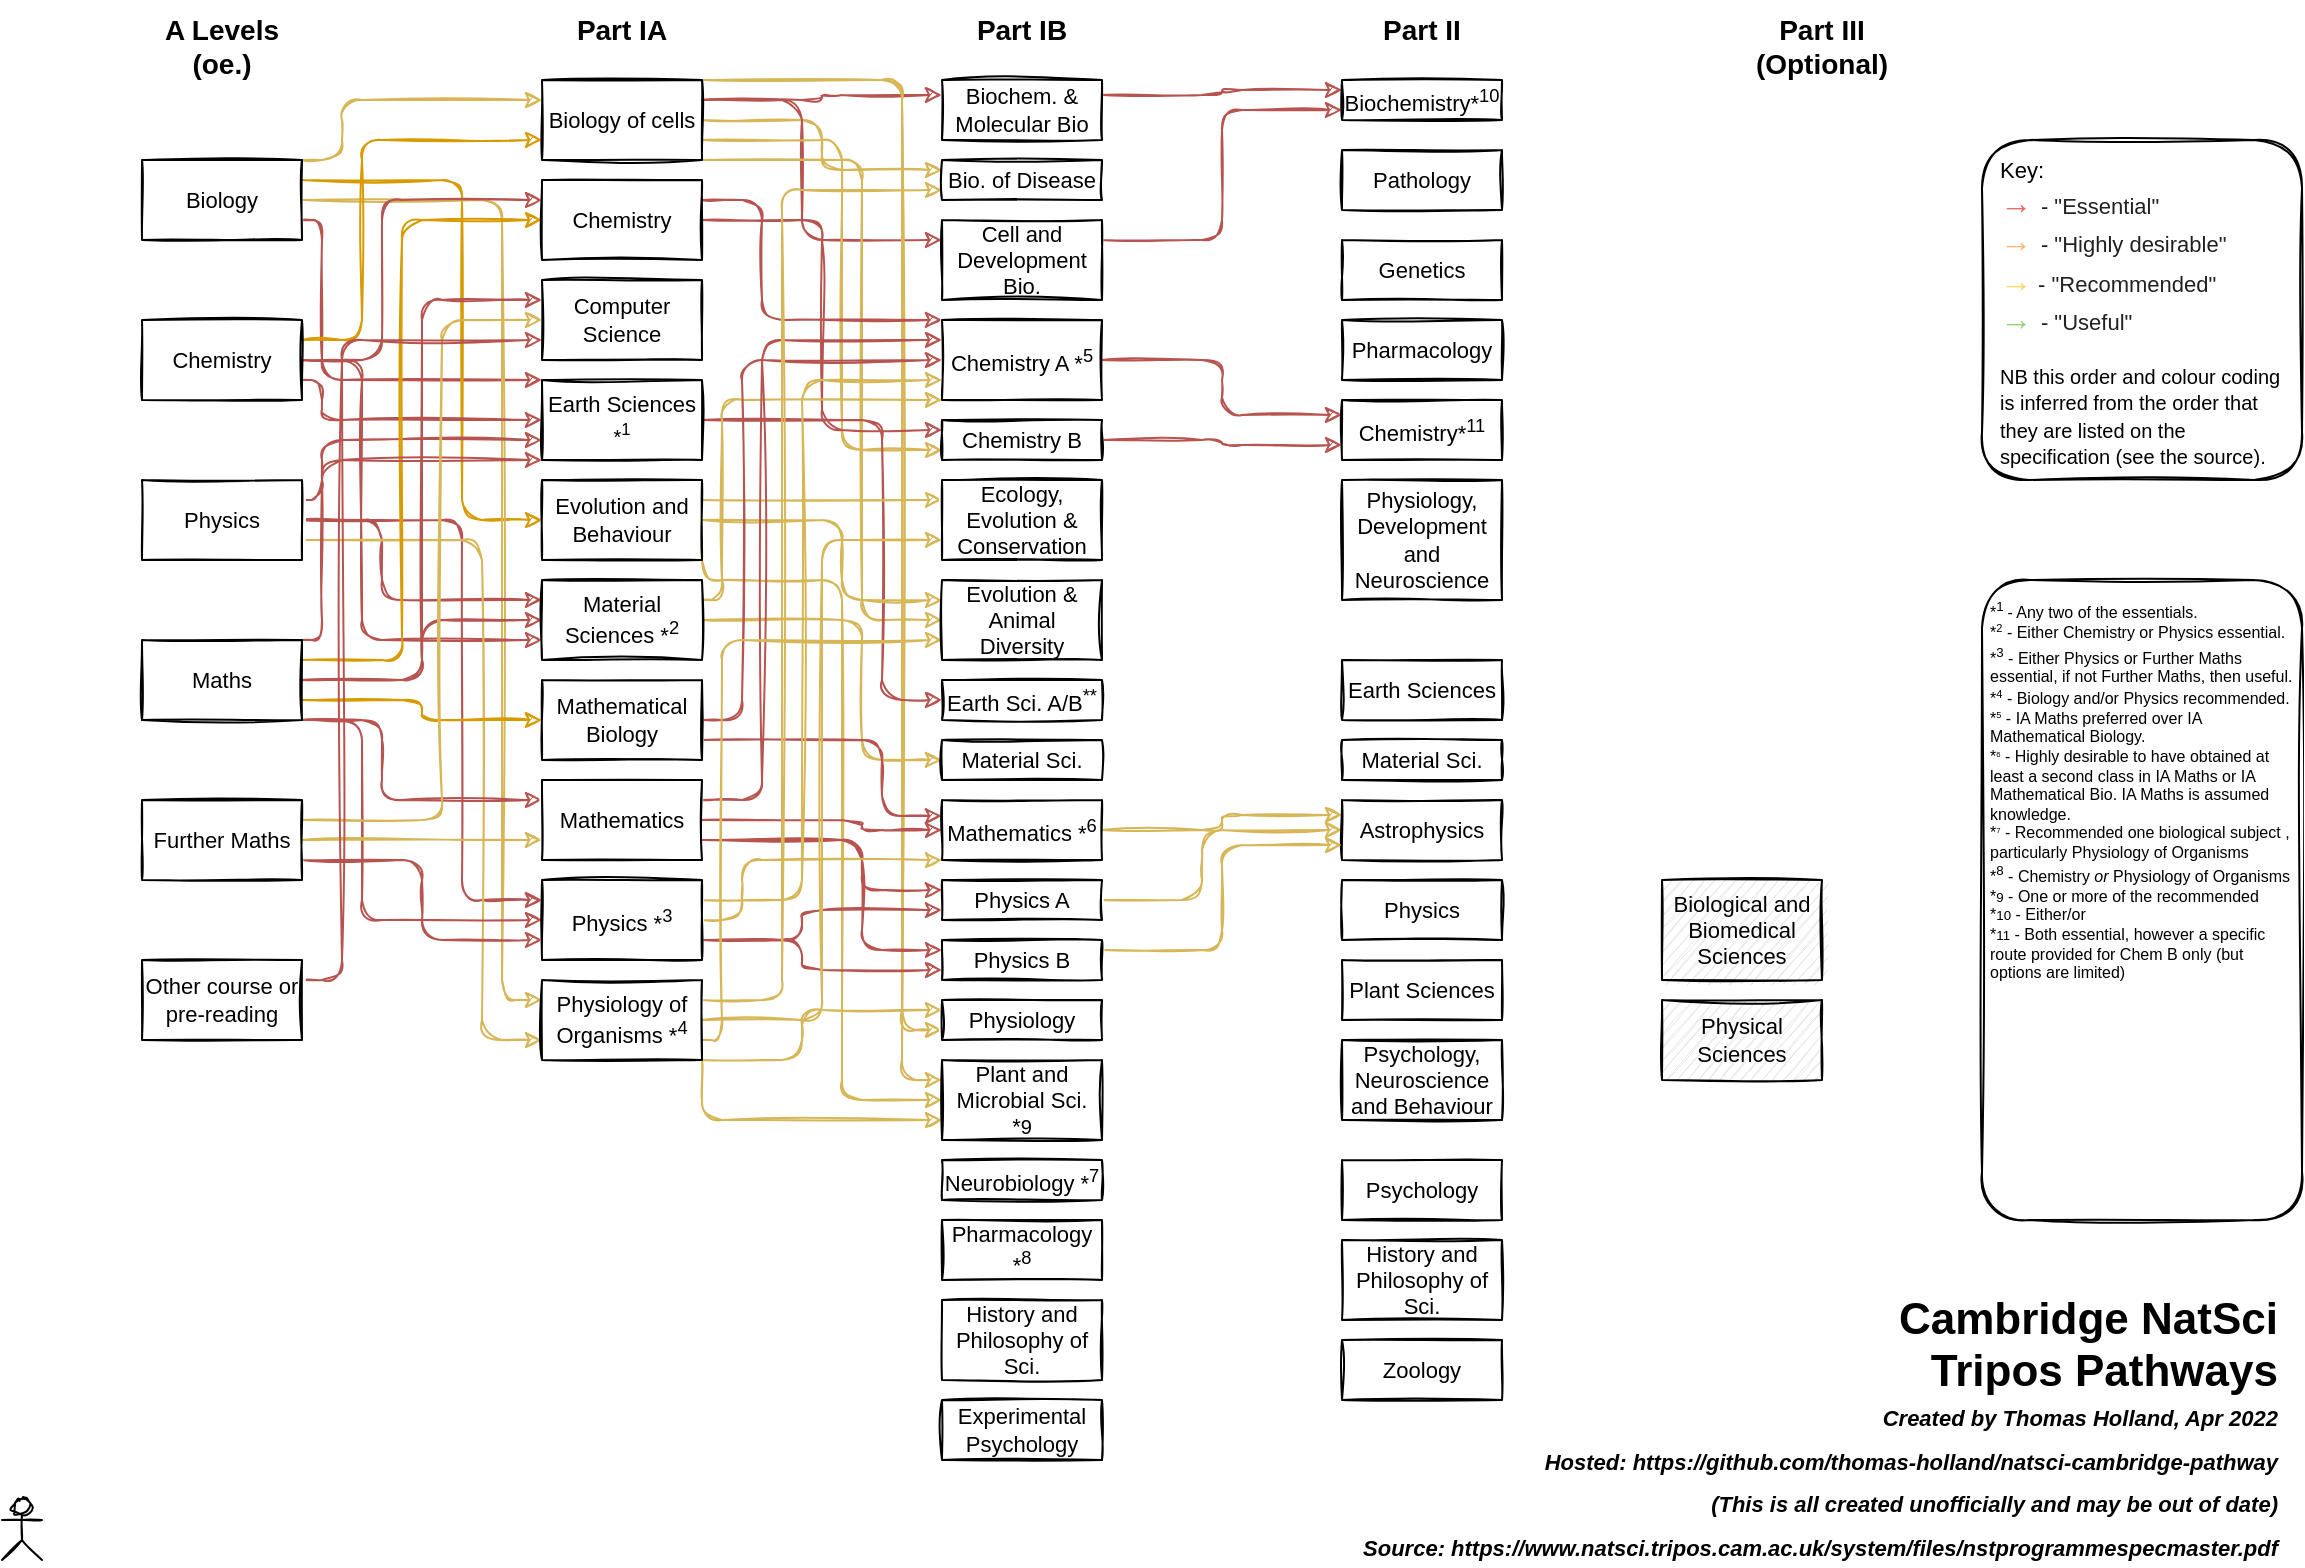 <mxfile version="17.4.6" type="device"><diagram id="GVHuVvCTlxz1-vgp4Ila" name="Page-1"><mxGraphModel dx="1718" dy="638" grid="1" gridSize="10" guides="1" tooltips="1" connect="1" arrows="1" fold="1" page="1" pageScale="1" pageWidth="1169" pageHeight="827" math="0" shadow="0"><root><mxCell id="0"/><mxCell id="1" parent="0"/><mxCell id="dXGf8KUpGgGZBgJsacC7-1" value="A Levels (oe.)" style="text;html=1;strokeColor=none;fillColor=none;align=center;verticalAlign=top;whiteSpace=wrap;rounded=0;sketch=1;fontSize=14;fontStyle=1" vertex="1" parent="1"><mxGeometry x="80" y="40" width="80" height="30" as="geometry"/></mxCell><mxCell id="dXGf8KUpGgGZBgJsacC7-2" value="Part IA" style="text;html=1;strokeColor=none;fillColor=none;align=center;verticalAlign=middle;whiteSpace=wrap;rounded=0;sketch=1;fontSize=14;fontStyle=1" vertex="1" parent="1"><mxGeometry x="280" y="40" width="80" height="30" as="geometry"/></mxCell><mxCell id="dXGf8KUpGgGZBgJsacC7-3" value="Part IB" style="text;html=1;strokeColor=none;fillColor=none;align=center;verticalAlign=middle;whiteSpace=wrap;rounded=0;sketch=1;fontSize=14;fontStyle=1" vertex="1" parent="1"><mxGeometry x="480" y="40" width="80" height="30" as="geometry"/></mxCell><mxCell id="dXGf8KUpGgGZBgJsacC7-4" value="Part II" style="text;html=1;strokeColor=none;fillColor=none;align=center;verticalAlign=middle;whiteSpace=wrap;rounded=0;sketch=1;fontSize=14;fontStyle=1" vertex="1" parent="1"><mxGeometry x="680" y="40" width="80" height="30" as="geometry"/></mxCell><mxCell id="dXGf8KUpGgGZBgJsacC7-5" value="Part III&lt;br style=&quot;font-size: 14px;&quot;&gt;(Optional)" style="text;html=1;strokeColor=none;fillColor=none;align=center;verticalAlign=top;whiteSpace=wrap;rounded=0;sketch=1;fontSize=14;fontStyle=1" vertex="1" parent="1"><mxGeometry x="880" y="40" width="80" height="30" as="geometry"/></mxCell><mxCell id="dXGf8KUpGgGZBgJsacC7-6" value="Cambridge NatSci Tripos Pathways" style="text;html=1;strokeColor=none;fillColor=none;align=right;verticalAlign=top;whiteSpace=wrap;rounded=0;sketch=1;fontSize=22;fontStyle=1" vertex="1" parent="1"><mxGeometry x="950" y="680" width="200" height="60" as="geometry"/></mxCell><mxCell id="dXGf8KUpGgGZBgJsacC7-7" value="&lt;font style=&quot;font-size: 11px&quot;&gt;Created by Thomas Holland, Apr 2022&lt;br&gt;Hosted:&amp;nbsp;https://github.com/thomas-holland/natsci-cambridge-pathway&lt;br&gt;(This is all created unofficially and may be out of date)&lt;br&gt;Source:&amp;nbsp;https://www.natsci.tripos.cam.ac.uk/system/files/nstprogrammespecmaster.pdf&lt;br&gt;&lt;/font&gt;" style="text;html=1;strokeColor=none;fillColor=none;align=right;verticalAlign=top;whiteSpace=wrap;rounded=0;sketch=1;fontSize=18;fontStyle=3" vertex="1" parent="1"><mxGeometry x="940" y="730" width="210" height="60" as="geometry"/></mxCell><mxCell id="dXGf8KUpGgGZBgJsacC7-18" style="edgeStyle=orthogonalEdgeStyle;curved=0;rounded=1;sketch=1;orthogonalLoop=1;jettySize=auto;html=1;exitX=1;exitY=0;exitDx=0;exitDy=0;entryX=0;entryY=0.25;entryDx=0;entryDy=0;fontSize=22;fontColor=#97D077;fillColor=#fff2cc;strokeColor=#d6b656;" edge="1" parent="1" source="dXGf8KUpGgGZBgJsacC7-8" target="dXGf8KUpGgGZBgJsacC7-15"><mxGeometry relative="1" as="geometry"><Array as="points"><mxPoint x="180" y="120"/><mxPoint x="180" y="90"/></Array></mxGeometry></mxCell><mxCell id="dXGf8KUpGgGZBgJsacC7-37" style="edgeStyle=orthogonalEdgeStyle;curved=0;rounded=1;sketch=1;orthogonalLoop=1;jettySize=auto;html=1;exitX=1;exitY=0.75;exitDx=0;exitDy=0;fontSize=22;fontColor=#97D077;fillColor=#f8cecc;strokeColor=#b85450;entryX=0;entryY=0;entryDx=0;entryDy=0;" edge="1" parent="1" source="dXGf8KUpGgGZBgJsacC7-8" target="dXGf8KUpGgGZBgJsacC7-28"><mxGeometry relative="1" as="geometry"><mxPoint x="280" y="250" as="targetPoint"/><Array as="points"><mxPoint x="170" y="150"/><mxPoint x="170" y="230"/></Array></mxGeometry></mxCell><mxCell id="dXGf8KUpGgGZBgJsacC7-41" style="edgeStyle=orthogonalEdgeStyle;curved=0;rounded=1;sketch=1;orthogonalLoop=1;jettySize=auto;html=1;exitX=1;exitY=0.25;exitDx=0;exitDy=0;entryX=0;entryY=0.5;entryDx=0;entryDy=0;fontSize=8;fontColor=#000000;fillColor=#ffe6cc;strokeColor=#d79b00;" edge="1" parent="1" source="dXGf8KUpGgGZBgJsacC7-8" target="dXGf8KUpGgGZBgJsacC7-29"><mxGeometry relative="1" as="geometry"><Array as="points"><mxPoint x="240" y="130"/><mxPoint x="240" y="300"/></Array></mxGeometry></mxCell><mxCell id="dXGf8KUpGgGZBgJsacC7-52" style="edgeStyle=orthogonalEdgeStyle;curved=0;rounded=1;sketch=1;orthogonalLoop=1;jettySize=auto;html=1;exitX=1;exitY=0.5;exitDx=0;exitDy=0;entryX=0;entryY=0.25;entryDx=0;entryDy=0;fontSize=8;fontColor=#000000;fillColor=#fff2cc;strokeColor=#d6b656;" edge="1" parent="1" source="dXGf8KUpGgGZBgJsacC7-8" target="dXGf8KUpGgGZBgJsacC7-34"><mxGeometry relative="1" as="geometry"><Array as="points"><mxPoint x="260" y="140"/><mxPoint x="260" y="540"/></Array></mxGeometry></mxCell><mxCell id="dXGf8KUpGgGZBgJsacC7-8" value="Biology" style="rounded=0;whiteSpace=wrap;html=1;sketch=1;fontSize=11;" vertex="1" parent="1"><mxGeometry x="80" y="120" width="80" height="40" as="geometry"/></mxCell><mxCell id="dXGf8KUpGgGZBgJsacC7-17" style="edgeStyle=orthogonalEdgeStyle;curved=0;rounded=1;sketch=1;orthogonalLoop=1;jettySize=auto;html=1;exitX=1;exitY=0.25;exitDx=0;exitDy=0;entryX=0;entryY=0.75;entryDx=0;entryDy=0;fontSize=22;fontColor=#97D077;fillColor=#ffe6cc;strokeColor=#d79b00;" edge="1" parent="1" source="dXGf8KUpGgGZBgJsacC7-9" target="dXGf8KUpGgGZBgJsacC7-15"><mxGeometry relative="1" as="geometry"><Array as="points"><mxPoint x="190" y="210"/><mxPoint x="190" y="110"/></Array></mxGeometry></mxCell><mxCell id="dXGf8KUpGgGZBgJsacC7-21" style="edgeStyle=orthogonalEdgeStyle;curved=0;rounded=1;sketch=1;orthogonalLoop=1;jettySize=auto;html=1;exitX=1;exitY=0.5;exitDx=0;exitDy=0;entryX=0;entryY=0.25;entryDx=0;entryDy=0;fontSize=22;fontColor=#97D077;fillColor=#f8cecc;strokeColor=#b85450;" edge="1" parent="1" source="dXGf8KUpGgGZBgJsacC7-9" target="dXGf8KUpGgGZBgJsacC7-19"><mxGeometry relative="1" as="geometry"><Array as="points"><mxPoint x="200" y="220"/><mxPoint x="200" y="140"/></Array></mxGeometry></mxCell><mxCell id="dXGf8KUpGgGZBgJsacC7-36" style="edgeStyle=orthogonalEdgeStyle;curved=0;rounded=1;sketch=1;orthogonalLoop=1;jettySize=auto;html=1;exitX=1;exitY=0.75;exitDx=0;exitDy=0;fontSize=22;fontColor=#97D077;fillColor=#f8cecc;strokeColor=#b85450;" edge="1" parent="1" source="dXGf8KUpGgGZBgJsacC7-9"><mxGeometry relative="1" as="geometry"><mxPoint x="280" y="250" as="targetPoint"/><Array as="points"><mxPoint x="170" y="230"/><mxPoint x="170" y="250"/></Array></mxGeometry></mxCell><mxCell id="dXGf8KUpGgGZBgJsacC7-44" style="edgeStyle=orthogonalEdgeStyle;curved=0;rounded=1;sketch=1;orthogonalLoop=1;jettySize=auto;html=1;exitX=1;exitY=0.5;exitDx=0;exitDy=0;entryX=0;entryY=0.75;entryDx=0;entryDy=0;fontSize=8;fontColor=#000000;fillColor=#f8cecc;strokeColor=#b85450;" edge="1" parent="1" source="dXGf8KUpGgGZBgJsacC7-9" target="dXGf8KUpGgGZBgJsacC7-30"><mxGeometry relative="1" as="geometry"><Array as="points"><mxPoint x="190" y="220"/><mxPoint x="190" y="360"/></Array></mxGeometry></mxCell><mxCell id="dXGf8KUpGgGZBgJsacC7-9" value="Chemistry" style="rounded=0;whiteSpace=wrap;html=1;sketch=1;fontSize=11;" vertex="1" parent="1"><mxGeometry x="80" y="200" width="80" height="40" as="geometry"/></mxCell><mxCell id="dXGf8KUpGgGZBgJsacC7-35" style="edgeStyle=orthogonalEdgeStyle;curved=0;rounded=1;sketch=1;orthogonalLoop=1;jettySize=auto;html=1;exitX=1;exitY=0.25;exitDx=0;exitDy=0;entryX=0;entryY=0.75;entryDx=0;entryDy=0;fontSize=22;fontColor=#97D077;fillColor=#f8cecc;strokeColor=#b85450;" edge="1" parent="1" source="dXGf8KUpGgGZBgJsacC7-10" target="dXGf8KUpGgGZBgJsacC7-28"><mxGeometry relative="1" as="geometry"><Array as="points"><mxPoint x="170" y="290"/><mxPoint x="170" y="260"/></Array></mxGeometry></mxCell><mxCell id="dXGf8KUpGgGZBgJsacC7-43" style="edgeStyle=orthogonalEdgeStyle;curved=0;rounded=1;sketch=1;orthogonalLoop=1;jettySize=auto;html=1;exitX=1;exitY=0.5;exitDx=0;exitDy=0;entryX=0;entryY=0.25;entryDx=0;entryDy=0;fontSize=8;fontColor=#000000;fillColor=#f8cecc;strokeColor=#b85450;" edge="1" parent="1" source="dXGf8KUpGgGZBgJsacC7-10" target="dXGf8KUpGgGZBgJsacC7-30"><mxGeometry relative="1" as="geometry"><Array as="points"><mxPoint x="200" y="300"/><mxPoint x="200" y="340"/></Array></mxGeometry></mxCell><mxCell id="dXGf8KUpGgGZBgJsacC7-48" style="edgeStyle=orthogonalEdgeStyle;curved=0;rounded=1;sketch=1;orthogonalLoop=1;jettySize=auto;html=1;exitX=1;exitY=0.5;exitDx=0;exitDy=0;entryX=0;entryY=0.25;entryDx=0;entryDy=0;fontSize=8;fontColor=#000000;fillColor=#f8cecc;strokeColor=#b85450;" edge="1" parent="1" source="dXGf8KUpGgGZBgJsacC7-10" target="dXGf8KUpGgGZBgJsacC7-33"><mxGeometry relative="1" as="geometry"><Array as="points"><mxPoint x="240" y="300"/><mxPoint x="240" y="490"/></Array></mxGeometry></mxCell><mxCell id="dXGf8KUpGgGZBgJsacC7-51" style="edgeStyle=orthogonalEdgeStyle;curved=0;rounded=1;sketch=1;orthogonalLoop=1;jettySize=auto;html=1;exitX=1;exitY=0.75;exitDx=0;exitDy=0;entryX=0;entryY=0.75;entryDx=0;entryDy=0;fontSize=8;fontColor=#000000;fillColor=#fff2cc;strokeColor=#d6b656;" edge="1" parent="1" source="dXGf8KUpGgGZBgJsacC7-10" target="dXGf8KUpGgGZBgJsacC7-34"><mxGeometry relative="1" as="geometry"><Array as="points"><mxPoint x="250" y="310"/><mxPoint x="250" y="560"/></Array></mxGeometry></mxCell><mxCell id="dXGf8KUpGgGZBgJsacC7-10" value="Physics" style="rounded=0;whiteSpace=wrap;html=1;sketch=1;fontSize=11;" vertex="1" parent="1"><mxGeometry x="80" y="280" width="80" height="40" as="geometry"/></mxCell><mxCell id="dXGf8KUpGgGZBgJsacC7-22" style="edgeStyle=orthogonalEdgeStyle;curved=0;rounded=1;sketch=1;orthogonalLoop=1;jettySize=auto;html=1;exitX=1;exitY=0.25;exitDx=0;exitDy=0;entryX=0;entryY=0.5;entryDx=0;entryDy=0;fontSize=22;fontColor=#97D077;fillColor=#ffe6cc;strokeColor=#d79b00;" edge="1" parent="1" source="dXGf8KUpGgGZBgJsacC7-11" target="dXGf8KUpGgGZBgJsacC7-19"><mxGeometry relative="1" as="geometry"><Array as="points"><mxPoint x="210" y="370"/><mxPoint x="210" y="150"/></Array></mxGeometry></mxCell><mxCell id="dXGf8KUpGgGZBgJsacC7-25" style="edgeStyle=orthogonalEdgeStyle;curved=0;rounded=1;sketch=1;orthogonalLoop=1;jettySize=auto;html=1;exitX=1;exitY=0.5;exitDx=0;exitDy=0;fontSize=22;fontColor=#97D077;fillColor=#f8cecc;strokeColor=#b85450;entryX=0;entryY=0.25;entryDx=0;entryDy=0;" edge="1" parent="1" source="dXGf8KUpGgGZBgJsacC7-11" target="dXGf8KUpGgGZBgJsacC7-23"><mxGeometry relative="1" as="geometry"><mxPoint x="260" y="200" as="targetPoint"/><Array as="points"><mxPoint x="220" y="380"/><mxPoint x="220" y="190"/></Array></mxGeometry></mxCell><mxCell id="dXGf8KUpGgGZBgJsacC7-38" style="edgeStyle=orthogonalEdgeStyle;curved=0;rounded=1;sketch=1;orthogonalLoop=1;jettySize=auto;html=1;exitX=1;exitY=0;exitDx=0;exitDy=0;entryX=0;entryY=1;entryDx=0;entryDy=0;fontSize=22;fontColor=#97D077;fillColor=#f8cecc;strokeColor=#b85450;" edge="1" parent="1" source="dXGf8KUpGgGZBgJsacC7-11" target="dXGf8KUpGgGZBgJsacC7-28"><mxGeometry relative="1" as="geometry"><Array as="points"><mxPoint x="170" y="360"/><mxPoint x="170" y="270"/></Array></mxGeometry></mxCell><mxCell id="dXGf8KUpGgGZBgJsacC7-42" style="edgeStyle=orthogonalEdgeStyle;curved=0;rounded=1;sketch=1;orthogonalLoop=1;jettySize=auto;html=1;exitX=1;exitY=0.5;exitDx=0;exitDy=0;entryX=0;entryY=0.5;entryDx=0;entryDy=0;fontSize=8;fontColor=#000000;fillColor=#f8cecc;strokeColor=#b85450;" edge="1" parent="1" source="dXGf8KUpGgGZBgJsacC7-11" target="dXGf8KUpGgGZBgJsacC7-30"><mxGeometry relative="1" as="geometry"/></mxCell><mxCell id="dXGf8KUpGgGZBgJsacC7-45" style="edgeStyle=orthogonalEdgeStyle;curved=0;rounded=1;sketch=1;orthogonalLoop=1;jettySize=auto;html=1;exitX=1;exitY=0.75;exitDx=0;exitDy=0;entryX=0;entryY=0.5;entryDx=0;entryDy=0;fontSize=8;fontColor=#000000;fillColor=#ffe6cc;strokeColor=#d79b00;" edge="1" parent="1" source="dXGf8KUpGgGZBgJsacC7-11" target="dXGf8KUpGgGZBgJsacC7-31"><mxGeometry relative="1" as="geometry"/></mxCell><mxCell id="dXGf8KUpGgGZBgJsacC7-46" style="edgeStyle=orthogonalEdgeStyle;curved=0;rounded=1;sketch=1;orthogonalLoop=1;jettySize=auto;html=1;exitX=1;exitY=1;exitDx=0;exitDy=0;entryX=0;entryY=0.25;entryDx=0;entryDy=0;fontSize=8;fontColor=#000000;fillColor=#f8cecc;strokeColor=#b85450;" edge="1" parent="1" source="dXGf8KUpGgGZBgJsacC7-11" target="dXGf8KUpGgGZBgJsacC7-32"><mxGeometry relative="1" as="geometry"><Array as="points"><mxPoint x="200" y="400"/><mxPoint x="200" y="440"/></Array></mxGeometry></mxCell><mxCell id="dXGf8KUpGgGZBgJsacC7-49" style="edgeStyle=orthogonalEdgeStyle;curved=0;rounded=1;sketch=1;orthogonalLoop=1;jettySize=auto;html=1;exitX=1;exitY=1;exitDx=0;exitDy=0;entryX=0;entryY=0.5;entryDx=0;entryDy=0;fontSize=8;fontColor=#000000;fillColor=#f8cecc;strokeColor=#b85450;" edge="1" parent="1" source="dXGf8KUpGgGZBgJsacC7-11" target="dXGf8KUpGgGZBgJsacC7-33"><mxGeometry relative="1" as="geometry"><Array as="points"><mxPoint x="190" y="400"/><mxPoint x="190" y="500"/></Array></mxGeometry></mxCell><mxCell id="dXGf8KUpGgGZBgJsacC7-11" value="Maths" style="rounded=0;whiteSpace=wrap;html=1;sketch=1;fontSize=11;" vertex="1" parent="1"><mxGeometry x="80" y="360" width="80" height="40" as="geometry"/></mxCell><mxCell id="dXGf8KUpGgGZBgJsacC7-26" style="edgeStyle=orthogonalEdgeStyle;curved=0;rounded=1;sketch=1;orthogonalLoop=1;jettySize=auto;html=1;exitX=1;exitY=0.25;exitDx=0;exitDy=0;entryX=0;entryY=0.5;entryDx=0;entryDy=0;fontSize=22;fontColor=#97D077;fillColor=#fff2cc;strokeColor=#d6b656;" edge="1" parent="1" source="dXGf8KUpGgGZBgJsacC7-12" target="dXGf8KUpGgGZBgJsacC7-23"><mxGeometry relative="1" as="geometry"><Array as="points"><mxPoint x="230" y="450"/><mxPoint x="230" y="200"/></Array></mxGeometry></mxCell><mxCell id="dXGf8KUpGgGZBgJsacC7-47" style="edgeStyle=orthogonalEdgeStyle;curved=0;rounded=1;sketch=1;orthogonalLoop=1;jettySize=auto;html=1;exitX=1;exitY=0.5;exitDx=0;exitDy=0;entryX=0;entryY=0.75;entryDx=0;entryDy=0;fontSize=8;fontColor=#000000;fillColor=#fff2cc;strokeColor=#d6b656;" edge="1" parent="1" source="dXGf8KUpGgGZBgJsacC7-12" target="dXGf8KUpGgGZBgJsacC7-32"><mxGeometry relative="1" as="geometry"/></mxCell><mxCell id="dXGf8KUpGgGZBgJsacC7-50" style="edgeStyle=orthogonalEdgeStyle;curved=0;rounded=1;sketch=1;orthogonalLoop=1;jettySize=auto;html=1;exitX=1;exitY=0.75;exitDx=0;exitDy=0;entryX=0;entryY=0.75;entryDx=0;entryDy=0;fontSize=8;fontColor=#000000;fillColor=#f8cecc;strokeColor=#b85450;" edge="1" parent="1" source="dXGf8KUpGgGZBgJsacC7-12" target="dXGf8KUpGgGZBgJsacC7-33"><mxGeometry relative="1" as="geometry"/></mxCell><mxCell id="dXGf8KUpGgGZBgJsacC7-12" value="Further Maths" style="rounded=0;whiteSpace=wrap;html=1;sketch=1;fontSize=11;" vertex="1" parent="1"><mxGeometry x="80" y="440" width="80" height="40" as="geometry"/></mxCell><mxCell id="dXGf8KUpGgGZBgJsacC7-13" value="Key:&lt;br&gt;&lt;font style=&quot;font-size: 16px&quot;&gt;&lt;span style=&quot;font-family: sans-serif ; background-color: rgb(255 , 255 , 255)&quot;&gt;&lt;font color=&quot;#ea6b66&quot; style=&quot;font-size: 16px&quot;&gt;→&lt;/font&gt;&lt;/span&gt;&lt;span style=&quot;color: rgb(32 , 33 , 34) ; font-family: sans-serif ; background-color: rgb(255 , 255 , 255)&quot;&gt; &lt;/span&gt;&lt;/font&gt;&lt;span style=&quot;color: rgb(32 , 33 , 34) ; font-family: sans-serif ; background-color: rgb(255 , 255 , 255)&quot;&gt;&lt;font style=&quot;font-size: 11px&quot;&gt;- &quot;Essential&quot;&lt;/font&gt;&lt;br&gt;&lt;/span&gt;&lt;font style=&quot;font-size: 16px&quot;&gt;&lt;span style=&quot;font-family: sans-serif ; background-color: rgb(255 , 255 , 255)&quot;&gt;&lt;font color=&quot;#ffb570&quot; style=&quot;font-size: 16px&quot;&gt;→&lt;/font&gt;&lt;/span&gt;&lt;span style=&quot;color: rgb(32 , 33 , 34) ; font-family: sans-serif ; background-color: rgb(255 , 255 , 255)&quot;&gt; &lt;/span&gt;&lt;/font&gt;&lt;span style=&quot;color: rgb(32 , 33 , 34) ; font-family: sans-serif ; background-color: rgb(255 , 255 , 255)&quot;&gt;&lt;font style=&quot;font-size: 11px&quot;&gt;- &quot;Highly desirable&quot;&lt;/font&gt;&lt;/span&gt;&lt;span style=&quot;color: rgb(32 , 33 , 34) ; font-family: sans-serif ; font-size: 14px ; background-color: rgb(255 , 255 , 255)&quot;&gt;&lt;br&gt;&lt;/span&gt;&lt;span style=&quot;background-color: rgb(255 , 255 , 255)&quot;&gt;&lt;font face=&quot;sans-serif&quot; style=&quot;font-size: 11px&quot;&gt;&lt;span&gt;&lt;font color=&quot;#ffd966&quot; style=&quot;font-size: 16px&quot;&gt;→&lt;/font&gt;&lt;font color=&quot;#202122&quot; style=&quot;font-size: 11px&quot;&gt;&amp;nbsp;- &quot;Recommended&quot;&lt;/font&gt;&lt;br&gt;&lt;/span&gt;&lt;/font&gt;&lt;/span&gt;&lt;span style=&quot;font-family: sans-serif ; background-color: rgb(255 , 255 , 255) ; font-size: 16px&quot;&gt;&lt;font color=&quot;#97d077&quot; style=&quot;font-size: 16px&quot;&gt;&lt;b&gt;→&lt;/b&gt;&lt;/font&gt;&lt;/span&gt;&lt;span style=&quot;color: rgb(32 , 33 , 34) ; font-family: sans-serif ; background-color: rgb(255 , 255 , 255)&quot;&gt;&lt;b style=&quot;font-size: 16px&quot;&gt;&lt;font style=&quot;font-size: 16px&quot;&gt; &lt;/font&gt;&lt;/b&gt;&lt;font style=&quot;font-size: 11px&quot;&gt;- &quot;Useful&quot;&lt;/font&gt;&lt;br&gt;&lt;/span&gt;&lt;br style=&quot;font-size: 10px&quot;&gt;&lt;font size=&quot;1&quot;&gt;NB this order and colour coding is inferred&amp;nbsp;from the order that they are listed on the specification (see the source).&lt;/font&gt;" style="rounded=1;whiteSpace=wrap;html=1;sketch=1;fontSize=11;align=left;verticalAlign=top;spacingTop=2;spacingLeft=7;spacingRight=2;spacingBottom=2;" vertex="1" parent="1"><mxGeometry x="1000" y="110" width="160" height="170" as="geometry"/></mxCell><mxCell id="dXGf8KUpGgGZBgJsacC7-72" style="edgeStyle=orthogonalEdgeStyle;curved=0;rounded=1;sketch=1;orthogonalLoop=1;jettySize=auto;html=1;exitX=1;exitY=0.25;exitDx=0;exitDy=0;entryX=0;entryY=0.25;entryDx=0;entryDy=0;fontFamily=Comic Sans MS;fontSize=8;fontColor=#000000;fillColor=#f8cecc;strokeColor=#b85450;" edge="1" parent="1" source="dXGf8KUpGgGZBgJsacC7-15" target="dXGf8KUpGgGZBgJsacC7-53"><mxGeometry relative="1" as="geometry"/></mxCell><mxCell id="dXGf8KUpGgGZBgJsacC7-73" style="edgeStyle=orthogonalEdgeStyle;curved=0;rounded=1;sketch=1;orthogonalLoop=1;jettySize=auto;html=1;exitX=1;exitY=0.5;exitDx=0;exitDy=0;entryX=0;entryY=0.25;entryDx=0;entryDy=0;fontFamily=Comic Sans MS;fontSize=8;fontColor=#000000;fillColor=#fff2cc;strokeColor=#d6b656;" edge="1" parent="1" source="dXGf8KUpGgGZBgJsacC7-15" target="dXGf8KUpGgGZBgJsacC7-54"><mxGeometry relative="1" as="geometry"/></mxCell><mxCell id="dXGf8KUpGgGZBgJsacC7-76" style="edgeStyle=orthogonalEdgeStyle;curved=0;rounded=1;sketch=1;orthogonalLoop=1;jettySize=auto;html=1;exitX=1;exitY=0.25;exitDx=0;exitDy=0;entryX=0;entryY=0.25;entryDx=0;entryDy=0;fontFamily=Comic Sans MS;fontSize=8;fontColor=#000000;fillColor=#f8cecc;strokeColor=#b85450;" edge="1" parent="1" source="dXGf8KUpGgGZBgJsacC7-15" target="dXGf8KUpGgGZBgJsacC7-55"><mxGeometry relative="1" as="geometry"><Array as="points"><mxPoint x="410" y="90"/><mxPoint x="410" y="160"/></Array></mxGeometry></mxCell><mxCell id="dXGf8KUpGgGZBgJsacC7-83" style="edgeStyle=orthogonalEdgeStyle;curved=0;rounded=1;sketch=1;orthogonalLoop=1;jettySize=auto;html=1;exitX=1;exitY=0.75;exitDx=0;exitDy=0;entryX=0;entryY=0.75;entryDx=0;entryDy=0;fontFamily=Comic Sans MS;fontSize=8;fontColor=#000000;fillColor=#fff2cc;strokeColor=#d6b656;" edge="1" parent="1" source="dXGf8KUpGgGZBgJsacC7-15" target="dXGf8KUpGgGZBgJsacC7-57"><mxGeometry relative="1" as="geometry"><Array as="points"><mxPoint x="430" y="110"/><mxPoint x="430" y="265"/></Array></mxGeometry></mxCell><mxCell id="dXGf8KUpGgGZBgJsacC7-88" style="edgeStyle=orthogonalEdgeStyle;curved=0;rounded=1;sketch=1;orthogonalLoop=1;jettySize=auto;html=1;exitX=1;exitY=1;exitDx=0;exitDy=0;entryX=0;entryY=0.5;entryDx=0;entryDy=0;fontFamily=Comic Sans MS;fontSize=8;fontColor=#000000;fillColor=#fff2cc;strokeColor=#d6b656;" edge="1" parent="1" source="dXGf8KUpGgGZBgJsacC7-15" target="dXGf8KUpGgGZBgJsacC7-59"><mxGeometry relative="1" as="geometry"><Array as="points"><mxPoint x="440" y="120"/><mxPoint x="440" y="350"/></Array></mxGeometry></mxCell><mxCell id="dXGf8KUpGgGZBgJsacC7-101" style="edgeStyle=orthogonalEdgeStyle;curved=0;rounded=1;sketch=1;orthogonalLoop=1;jettySize=auto;html=1;exitX=1;exitY=0;exitDx=0;exitDy=0;entryX=0;entryY=0.75;entryDx=0;entryDy=0;fontFamily=Comic Sans MS;fontSize=8;fontColor=#000000;fillColor=#fff2cc;strokeColor=#d6b656;" edge="1" parent="1" source="dXGf8KUpGgGZBgJsacC7-15" target="dXGf8KUpGgGZBgJsacC7-69"><mxGeometry relative="1" as="geometry"><Array as="points"><mxPoint x="460" y="80"/><mxPoint x="460" y="555"/></Array></mxGeometry></mxCell><mxCell id="dXGf8KUpGgGZBgJsacC7-102" style="edgeStyle=orthogonalEdgeStyle;curved=0;rounded=1;sketch=1;orthogonalLoop=1;jettySize=auto;html=1;exitX=1;exitY=0;exitDx=0;exitDy=0;entryX=0;entryY=0.25;entryDx=0;entryDy=0;fontFamily=Comic Sans MS;fontSize=8;fontColor=#000000;fillColor=#fff2cc;strokeColor=#d6b656;" edge="1" parent="1" source="dXGf8KUpGgGZBgJsacC7-15" target="dXGf8KUpGgGZBgJsacC7-70"><mxGeometry relative="1" as="geometry"><Array as="points"><mxPoint x="460" y="80"/><mxPoint x="460" y="580"/></Array></mxGeometry></mxCell><mxCell id="dXGf8KUpGgGZBgJsacC7-15" value="Biology of cells" style="rounded=0;whiteSpace=wrap;html=1;sketch=1;fontSize=11;" vertex="1" parent="1"><mxGeometry x="280" y="80" width="80" height="40" as="geometry"/></mxCell><mxCell id="dXGf8KUpGgGZBgJsacC7-77" style="edgeStyle=orthogonalEdgeStyle;curved=0;rounded=1;sketch=1;orthogonalLoop=1;jettySize=auto;html=1;exitX=1;exitY=0.25;exitDx=0;exitDy=0;entryX=0;entryY=0;entryDx=0;entryDy=0;fontFamily=Comic Sans MS;fontSize=8;fontColor=#000000;fillColor=#f8cecc;strokeColor=#b85450;" edge="1" parent="1" source="dXGf8KUpGgGZBgJsacC7-19" target="dXGf8KUpGgGZBgJsacC7-56"><mxGeometry relative="1" as="geometry"><Array as="points"><mxPoint x="390" y="140"/><mxPoint x="390" y="200"/></Array></mxGeometry></mxCell><mxCell id="dXGf8KUpGgGZBgJsacC7-82" style="edgeStyle=orthogonalEdgeStyle;curved=0;rounded=1;sketch=1;orthogonalLoop=1;jettySize=auto;html=1;exitX=1;exitY=0.5;exitDx=0;exitDy=0;entryX=0;entryY=0.25;entryDx=0;entryDy=0;fontFamily=Comic Sans MS;fontSize=8;fontColor=#000000;fillColor=#f8cecc;strokeColor=#b85450;" edge="1" parent="1" source="dXGf8KUpGgGZBgJsacC7-19" target="dXGf8KUpGgGZBgJsacC7-57"><mxGeometry relative="1" as="geometry"><Array as="points"><mxPoint x="420" y="150"/><mxPoint x="420" y="255"/></Array></mxGeometry></mxCell><mxCell id="dXGf8KUpGgGZBgJsacC7-19" value="Chemistry" style="rounded=0;whiteSpace=wrap;html=1;sketch=1;fontSize=11;" vertex="1" parent="1"><mxGeometry x="280" y="130" width="80" height="40" as="geometry"/></mxCell><mxCell id="dXGf8KUpGgGZBgJsacC7-23" value="Computer Science" style="rounded=0;whiteSpace=wrap;html=1;sketch=1;fontSize=11;" vertex="1" parent="1"><mxGeometry x="280" y="180" width="80" height="40" as="geometry"/></mxCell><mxCell id="dXGf8KUpGgGZBgJsacC7-27" style="edgeStyle=orthogonalEdgeStyle;curved=0;rounded=1;sketch=1;orthogonalLoop=1;jettySize=auto;html=1;exitX=1;exitY=0.25;exitDx=0;exitDy=0;entryX=0;entryY=0.75;entryDx=0;entryDy=0;fontSize=22;fontColor=#97D077;fillColor=#f8cecc;strokeColor=#b85450;" edge="1" parent="1" source="dXGf8KUpGgGZBgJsacC7-24" target="dXGf8KUpGgGZBgJsacC7-23"><mxGeometry relative="1" as="geometry"><Array as="points"><mxPoint x="180" y="530"/><mxPoint x="180" y="210"/></Array></mxGeometry></mxCell><mxCell id="dXGf8KUpGgGZBgJsacC7-24" value="Other course or pre-reading" style="rounded=0;whiteSpace=wrap;html=1;sketch=1;fontSize=11;" vertex="1" parent="1"><mxGeometry x="80" y="520" width="80" height="40" as="geometry"/></mxCell><mxCell id="dXGf8KUpGgGZBgJsacC7-90" style="edgeStyle=orthogonalEdgeStyle;curved=0;rounded=1;sketch=1;orthogonalLoop=1;jettySize=auto;html=1;exitX=1;exitY=0.5;exitDx=0;exitDy=0;entryX=0;entryY=0.5;entryDx=0;entryDy=0;fontFamily=Comic Sans MS;fontSize=8;fontColor=#000000;fillColor=#f8cecc;strokeColor=#b85450;" edge="1" parent="1" source="dXGf8KUpGgGZBgJsacC7-28" target="dXGf8KUpGgGZBgJsacC7-61"><mxGeometry relative="1" as="geometry"><Array as="points"><mxPoint x="450" y="250"/><mxPoint x="450" y="390"/></Array></mxGeometry></mxCell><mxCell id="dXGf8KUpGgGZBgJsacC7-28" value="Earth Sciences&lt;br style=&quot;font-size: 8px&quot;&gt;&lt;font size=&quot;1&quot;&gt;*&lt;sup&gt;1&lt;/sup&gt;&lt;/font&gt;" style="rounded=0;whiteSpace=wrap;html=1;sketch=1;fontSize=11;" vertex="1" parent="1"><mxGeometry x="280" y="230" width="80" height="40" as="geometry"/></mxCell><mxCell id="dXGf8KUpGgGZBgJsacC7-85" style="edgeStyle=orthogonalEdgeStyle;curved=0;rounded=1;sketch=1;orthogonalLoop=1;jettySize=auto;html=1;exitX=1;exitY=0.25;exitDx=0;exitDy=0;entryX=0;entryY=0.25;entryDx=0;entryDy=0;fontFamily=Comic Sans MS;fontSize=8;fontColor=#000000;fillColor=#fff2cc;strokeColor=#d6b656;" edge="1" parent="1" source="dXGf8KUpGgGZBgJsacC7-29" target="dXGf8KUpGgGZBgJsacC7-58"><mxGeometry relative="1" as="geometry"/></mxCell><mxCell id="dXGf8KUpGgGZBgJsacC7-87" style="edgeStyle=orthogonalEdgeStyle;curved=0;rounded=1;sketch=1;orthogonalLoop=1;jettySize=auto;html=1;exitX=1;exitY=0.5;exitDx=0;exitDy=0;entryX=0;entryY=0.25;entryDx=0;entryDy=0;fontFamily=Comic Sans MS;fontSize=8;fontColor=#000000;fillColor=#fff2cc;strokeColor=#d6b656;" edge="1" parent="1" source="dXGf8KUpGgGZBgJsacC7-29" target="dXGf8KUpGgGZBgJsacC7-59"><mxGeometry relative="1" as="geometry"><Array as="points"><mxPoint x="430" y="300"/><mxPoint x="430" y="340"/></Array></mxGeometry></mxCell><mxCell id="dXGf8KUpGgGZBgJsacC7-104" style="edgeStyle=orthogonalEdgeStyle;curved=0;rounded=1;sketch=1;orthogonalLoop=1;jettySize=auto;html=1;exitX=1;exitY=0.75;exitDx=0;exitDy=0;entryX=0;entryY=0.5;entryDx=0;entryDy=0;fontFamily=Comic Sans MS;fontSize=8;fontColor=#000000;fillColor=#fff2cc;strokeColor=#d6b656;" edge="1" parent="1" source="dXGf8KUpGgGZBgJsacC7-29" target="dXGf8KUpGgGZBgJsacC7-70"><mxGeometry relative="1" as="geometry"><Array as="points"><mxPoint x="360" y="330"/><mxPoint x="430" y="330"/><mxPoint x="430" y="590"/></Array></mxGeometry></mxCell><mxCell id="dXGf8KUpGgGZBgJsacC7-29" value="Evolution and Behaviour" style="rounded=0;whiteSpace=wrap;html=1;sketch=1;fontSize=11;" vertex="1" parent="1"><mxGeometry x="280" y="280" width="80" height="40" as="geometry"/></mxCell><mxCell id="dXGf8KUpGgGZBgJsacC7-81" style="edgeStyle=orthogonalEdgeStyle;curved=0;rounded=1;sketch=1;orthogonalLoop=1;jettySize=auto;html=1;exitX=1;exitY=0.25;exitDx=0;exitDy=0;entryX=0;entryY=1;entryDx=0;entryDy=0;fontFamily=Comic Sans MS;fontSize=8;fontColor=#000000;fillColor=#fff2cc;strokeColor=#d6b656;" edge="1" parent="1" source="dXGf8KUpGgGZBgJsacC7-30" target="dXGf8KUpGgGZBgJsacC7-56"><mxGeometry relative="1" as="geometry"><Array as="points"><mxPoint x="370" y="340"/><mxPoint x="370" y="240"/></Array></mxGeometry></mxCell><mxCell id="dXGf8KUpGgGZBgJsacC7-93" style="edgeStyle=orthogonalEdgeStyle;curved=0;rounded=1;sketch=1;orthogonalLoop=1;jettySize=auto;html=1;exitX=1;exitY=0.5;exitDx=0;exitDy=0;entryX=0;entryY=0.5;entryDx=0;entryDy=0;fontFamily=Comic Sans MS;fontSize=8;fontColor=#000000;fillColor=#fff2cc;strokeColor=#d6b656;" edge="1" parent="1" source="dXGf8KUpGgGZBgJsacC7-30" target="dXGf8KUpGgGZBgJsacC7-63"><mxGeometry relative="1" as="geometry"><Array as="points"><mxPoint x="440" y="350"/><mxPoint x="440" y="420"/></Array></mxGeometry></mxCell><mxCell id="dXGf8KUpGgGZBgJsacC7-30" value="Material Sciences *&lt;sup&gt;2&lt;/sup&gt;" style="rounded=0;whiteSpace=wrap;html=1;sketch=1;fontSize=11;" vertex="1" parent="1"><mxGeometry x="280" y="330" width="80" height="40" as="geometry"/></mxCell><mxCell id="dXGf8KUpGgGZBgJsacC7-79" style="edgeStyle=orthogonalEdgeStyle;curved=0;rounded=1;sketch=1;orthogonalLoop=1;jettySize=auto;html=1;exitX=1;exitY=0.5;exitDx=0;exitDy=0;entryX=0;entryY=0.5;entryDx=0;entryDy=0;fontFamily=Comic Sans MS;fontSize=8;fontColor=#000000;fillColor=#f8cecc;strokeColor=#b85450;" edge="1" parent="1" source="dXGf8KUpGgGZBgJsacC7-31" target="dXGf8KUpGgGZBgJsacC7-56"><mxGeometry relative="1" as="geometry"><Array as="points"><mxPoint x="380" y="400"/><mxPoint x="380" y="220"/></Array></mxGeometry></mxCell><mxCell id="dXGf8KUpGgGZBgJsacC7-96" style="edgeStyle=orthogonalEdgeStyle;curved=0;rounded=1;sketch=1;orthogonalLoop=1;jettySize=auto;html=1;exitX=1;exitY=0.75;exitDx=0;exitDy=0;entryX=0;entryY=0.25;entryDx=0;entryDy=0;fontFamily=Comic Sans MS;fontSize=8;fontColor=#000000;fillColor=#f8cecc;strokeColor=#b85450;" edge="1" parent="1" source="dXGf8KUpGgGZBgJsacC7-31" target="dXGf8KUpGgGZBgJsacC7-64"><mxGeometry relative="1" as="geometry"><Array as="points"><mxPoint x="450" y="410"/><mxPoint x="450" y="448"/><mxPoint x="480" y="448"/></Array></mxGeometry></mxCell><mxCell id="dXGf8KUpGgGZBgJsacC7-31" value="Mathematical Biology" style="rounded=0;whiteSpace=wrap;html=1;sketch=1;fontSize=11;" vertex="1" parent="1"><mxGeometry x="280" y="380" width="80" height="40" as="geometry"/></mxCell><mxCell id="dXGf8KUpGgGZBgJsacC7-78" style="edgeStyle=orthogonalEdgeStyle;curved=0;rounded=1;sketch=1;orthogonalLoop=1;jettySize=auto;html=1;exitX=1;exitY=0.25;exitDx=0;exitDy=0;entryX=0;entryY=0.25;entryDx=0;entryDy=0;fontFamily=Comic Sans MS;fontSize=8;fontColor=#000000;fillColor=#f8cecc;strokeColor=#b85450;" edge="1" parent="1" source="dXGf8KUpGgGZBgJsacC7-32" target="dXGf8KUpGgGZBgJsacC7-56"><mxGeometry relative="1" as="geometry"><Array as="points"><mxPoint x="390" y="440"/><mxPoint x="390" y="210"/></Array></mxGeometry></mxCell><mxCell id="dXGf8KUpGgGZBgJsacC7-95" style="edgeStyle=orthogonalEdgeStyle;curved=0;rounded=1;sketch=1;orthogonalLoop=1;jettySize=auto;html=1;exitX=1;exitY=0.5;exitDx=0;exitDy=0;entryX=0;entryY=0.5;entryDx=0;entryDy=0;fontFamily=Comic Sans MS;fontSize=8;fontColor=#000000;fillColor=#f8cecc;strokeColor=#b85450;" edge="1" parent="1" source="dXGf8KUpGgGZBgJsacC7-32" target="dXGf8KUpGgGZBgJsacC7-64"><mxGeometry relative="1" as="geometry"><Array as="points"><mxPoint x="440" y="450"/><mxPoint x="440" y="455"/></Array></mxGeometry></mxCell><mxCell id="dXGf8KUpGgGZBgJsacC7-99" style="edgeStyle=orthogonalEdgeStyle;curved=0;rounded=1;sketch=1;orthogonalLoop=1;jettySize=auto;html=1;exitX=1;exitY=0.75;exitDx=0;exitDy=0;entryX=0;entryY=0.25;entryDx=0;entryDy=0;fontFamily=Comic Sans MS;fontSize=8;fontColor=#000000;fillColor=#f8cecc;strokeColor=#b85450;" edge="1" parent="1" source="dXGf8KUpGgGZBgJsacC7-32" target="dXGf8KUpGgGZBgJsacC7-67"><mxGeometry relative="1" as="geometry"><Array as="points"><mxPoint x="440" y="460"/><mxPoint x="440" y="485"/></Array></mxGeometry></mxCell><mxCell id="dXGf8KUpGgGZBgJsacC7-130" style="edgeStyle=orthogonalEdgeStyle;curved=0;rounded=1;sketch=1;orthogonalLoop=1;jettySize=auto;html=1;exitX=1;exitY=0.75;exitDx=0;exitDy=0;entryX=0;entryY=0.25;entryDx=0;entryDy=0;fontFamily=Comic Sans MS;fontSize=8;fontColor=#000000;fillColor=#f8cecc;strokeColor=#b85450;" edge="1" parent="1" source="dXGf8KUpGgGZBgJsacC7-32" target="dXGf8KUpGgGZBgJsacC7-127"><mxGeometry relative="1" as="geometry"><Array as="points"><mxPoint x="440" y="460"/><mxPoint x="440" y="515"/></Array></mxGeometry></mxCell><mxCell id="dXGf8KUpGgGZBgJsacC7-32" value="Mathematics&lt;span style=&quot;color: rgba(0 , 0 , 0 , 0) ; font-family: monospace ; font-size: 0px&quot;&gt;%3CmxGraphModel%3E%3Croot%3E%3CmxCell%20id%3D%220%22%2F%3E%3CmxCell%20id%3D%221%22%20parent%3D%220%22%2F%3E%3CmxCell%20id%3D%222%22%20value%3D%22Material%20Sciences%22%20style%3D%22rounded%3D0%3BwhiteSpace%3Dwrap%3Bhtml%3D1%3Bsketch%3D1%3BfontSize%3D11%3B%22%20vertex%3D%221%22%20parent%3D%221%22%3E%3CmxGeometry%20x%3D%22280%22%20y%3D%22330%22%20width%3D%2280%22%20height%3D%2240%22%20as%3D%22geometry%22%2F%3E%3C%2FmxCell%3E%3C%2Froot%3E%3C%2FmxGraphModel%3E&lt;/span&gt;" style="rounded=0;whiteSpace=wrap;html=1;sketch=1;fontSize=11;" vertex="1" parent="1"><mxGeometry x="280" y="430" width="80" height="40" as="geometry"/></mxCell><mxCell id="dXGf8KUpGgGZBgJsacC7-80" style="edgeStyle=orthogonalEdgeStyle;curved=0;rounded=1;sketch=1;orthogonalLoop=1;jettySize=auto;html=1;exitX=1;exitY=0.25;exitDx=0;exitDy=0;entryX=0;entryY=0.75;entryDx=0;entryDy=0;fontFamily=Comic Sans MS;fontSize=8;fontColor=#000000;fillColor=#fff2cc;strokeColor=#d6b656;" edge="1" parent="1" source="dXGf8KUpGgGZBgJsacC7-33" target="dXGf8KUpGgGZBgJsacC7-56"><mxGeometry relative="1" as="geometry"><Array as="points"><mxPoint x="410" y="490"/><mxPoint x="410" y="230"/></Array></mxGeometry></mxCell><mxCell id="dXGf8KUpGgGZBgJsacC7-94" style="edgeStyle=orthogonalEdgeStyle;curved=0;rounded=1;sketch=1;orthogonalLoop=1;jettySize=auto;html=1;exitX=1;exitY=0.5;exitDx=0;exitDy=0;entryX=0;entryY=1;entryDx=0;entryDy=0;fontFamily=Comic Sans MS;fontSize=8;fontColor=#000000;fillColor=#fff2cc;strokeColor=#d6b656;" edge="1" parent="1" source="dXGf8KUpGgGZBgJsacC7-33" target="dXGf8KUpGgGZBgJsacC7-64"><mxGeometry relative="1" as="geometry"><Array as="points"><mxPoint x="380" y="500"/><mxPoint x="380" y="470"/></Array></mxGeometry></mxCell><mxCell id="dXGf8KUpGgGZBgJsacC7-98" style="edgeStyle=orthogonalEdgeStyle;curved=0;rounded=1;sketch=1;orthogonalLoop=1;jettySize=auto;html=1;exitX=1;exitY=0.75;exitDx=0;exitDy=0;entryX=0;entryY=0.75;entryDx=0;entryDy=0;fontFamily=Comic Sans MS;fontSize=8;fontColor=#000000;fillColor=#f8cecc;strokeColor=#b85450;" edge="1" parent="1" source="dXGf8KUpGgGZBgJsacC7-33" target="dXGf8KUpGgGZBgJsacC7-67"><mxGeometry relative="1" as="geometry"><Array as="points"><mxPoint x="410" y="510"/><mxPoint x="410" y="495"/></Array></mxGeometry></mxCell><mxCell id="dXGf8KUpGgGZBgJsacC7-129" style="edgeStyle=orthogonalEdgeStyle;curved=0;rounded=1;sketch=1;orthogonalLoop=1;jettySize=auto;html=1;exitX=1;exitY=0.75;exitDx=0;exitDy=0;entryX=0;entryY=0.75;entryDx=0;entryDy=0;fontFamily=Comic Sans MS;fontSize=8;fontColor=#000000;fillColor=#f8cecc;strokeColor=#b85450;" edge="1" parent="1" source="dXGf8KUpGgGZBgJsacC7-33" target="dXGf8KUpGgGZBgJsacC7-127"><mxGeometry relative="1" as="geometry"><Array as="points"><mxPoint x="410" y="510"/><mxPoint x="410" y="525"/></Array></mxGeometry></mxCell><mxCell id="dXGf8KUpGgGZBgJsacC7-33" value="Physics *&lt;sup&gt;3&lt;/sup&gt;" style="rounded=0;whiteSpace=wrap;html=1;sketch=1;fontSize=11;" vertex="1" parent="1"><mxGeometry x="280" y="480" width="80" height="40" as="geometry"/></mxCell><mxCell id="dXGf8KUpGgGZBgJsacC7-74" style="edgeStyle=orthogonalEdgeStyle;curved=0;rounded=1;sketch=1;orthogonalLoop=1;jettySize=auto;html=1;exitX=1;exitY=0.25;exitDx=0;exitDy=0;entryX=0;entryY=0.75;entryDx=0;entryDy=0;fontFamily=Comic Sans MS;fontSize=8;fontColor=#000000;fillColor=#fff2cc;strokeColor=#d6b656;" edge="1" parent="1" source="dXGf8KUpGgGZBgJsacC7-34" target="dXGf8KUpGgGZBgJsacC7-54"><mxGeometry relative="1" as="geometry"><Array as="points"><mxPoint x="400" y="540"/><mxPoint x="400" y="135"/></Array></mxGeometry></mxCell><mxCell id="dXGf8KUpGgGZBgJsacC7-86" style="edgeStyle=orthogonalEdgeStyle;curved=0;rounded=1;sketch=1;orthogonalLoop=1;jettySize=auto;html=1;exitX=1;exitY=0.5;exitDx=0;exitDy=0;entryX=0;entryY=0.75;entryDx=0;entryDy=0;fontFamily=Comic Sans MS;fontSize=8;fontColor=#000000;fillColor=#fff2cc;strokeColor=#d6b656;" edge="1" parent="1" source="dXGf8KUpGgGZBgJsacC7-34" target="dXGf8KUpGgGZBgJsacC7-58"><mxGeometry relative="1" as="geometry"><Array as="points"><mxPoint x="420" y="550"/><mxPoint x="420" y="310"/></Array></mxGeometry></mxCell><mxCell id="dXGf8KUpGgGZBgJsacC7-89" style="edgeStyle=orthogonalEdgeStyle;curved=0;rounded=1;sketch=1;orthogonalLoop=1;jettySize=auto;html=1;exitX=1;exitY=0.75;exitDx=0;exitDy=0;entryX=0;entryY=0.75;entryDx=0;entryDy=0;fontFamily=Comic Sans MS;fontSize=8;fontColor=#000000;fillColor=#fff2cc;strokeColor=#d6b656;" edge="1" parent="1" source="dXGf8KUpGgGZBgJsacC7-34" target="dXGf8KUpGgGZBgJsacC7-59"><mxGeometry relative="1" as="geometry"><Array as="points"><mxPoint x="370" y="560"/><mxPoint x="370" y="360"/></Array></mxGeometry></mxCell><mxCell id="dXGf8KUpGgGZBgJsacC7-100" style="edgeStyle=orthogonalEdgeStyle;curved=0;rounded=1;sketch=1;orthogonalLoop=1;jettySize=auto;html=1;exitX=1;exitY=1;exitDx=0;exitDy=0;entryX=0;entryY=0.25;entryDx=0;entryDy=0;fontFamily=Comic Sans MS;fontSize=8;fontColor=#000000;fillColor=#fff2cc;strokeColor=#d6b656;" edge="1" parent="1" source="dXGf8KUpGgGZBgJsacC7-34" target="dXGf8KUpGgGZBgJsacC7-69"><mxGeometry relative="1" as="geometry"><Array as="points"><mxPoint x="410" y="570"/><mxPoint x="410" y="545"/></Array></mxGeometry></mxCell><mxCell id="dXGf8KUpGgGZBgJsacC7-103" style="edgeStyle=orthogonalEdgeStyle;curved=0;rounded=1;sketch=1;orthogonalLoop=1;jettySize=auto;html=1;exitX=1;exitY=1;exitDx=0;exitDy=0;entryX=0;entryY=0.75;entryDx=0;entryDy=0;fontFamily=Comic Sans MS;fontSize=8;fontColor=#000000;fillColor=#fff2cc;strokeColor=#d6b656;" edge="1" parent="1" source="dXGf8KUpGgGZBgJsacC7-34" target="dXGf8KUpGgGZBgJsacC7-70"><mxGeometry relative="1" as="geometry"><Array as="points"><mxPoint x="360" y="600"/></Array></mxGeometry></mxCell><mxCell id="dXGf8KUpGgGZBgJsacC7-34" value="Physiology of Organisms *&lt;sup&gt;4&lt;/sup&gt;" style="rounded=0;whiteSpace=wrap;html=1;sketch=1;fontSize=11;" vertex="1" parent="1"><mxGeometry x="280" y="530" width="80" height="40" as="geometry"/></mxCell><mxCell id="dXGf8KUpGgGZBgJsacC7-39" value="&lt;font color=&quot;#000000&quot;&gt;*&lt;sup&gt;1&amp;nbsp;&lt;/sup&gt;- Any two of the essentials.&lt;br&gt;&lt;/font&gt;&lt;span style=&quot;color: rgb(0 , 0 , 0)&quot;&gt;*&lt;span style=&quot;font-size: 6.667px&quot;&gt;&lt;sup&gt;2&lt;/sup&gt;&lt;/span&gt;&lt;/span&gt;&lt;span style=&quot;color: rgb(0 , 0 , 0)&quot;&gt;&amp;nbsp;- Either Chemistry or Physics essential.&lt;br&gt;&lt;/span&gt;&lt;font color=&quot;#000000&quot;&gt;*&lt;sup&gt;3&lt;/sup&gt;&amp;nbsp;- Either Physics or Further Maths essential, if not Further Maths, then useful.&lt;br&gt;&lt;/font&gt;&lt;span style=&quot;color: rgb(0 , 0 , 0)&quot;&gt;*&lt;span style=&quot;font-size: 6.667px&quot;&gt;&lt;sup&gt;4&lt;/sup&gt;&lt;/span&gt;&lt;/span&gt;&lt;span style=&quot;color: rgb(0 , 0 , 0)&quot;&gt;&amp;nbsp;- Biology and/or Physics&amp;nbsp;&lt;/span&gt;&lt;font color=&quot;#000000&quot;&gt;recommended.&lt;br&gt;&lt;/font&gt;&lt;span style=&quot;color: rgb(0 , 0 , 0)&quot;&gt;*&lt;span style=&quot;font-size: 5.556px&quot;&gt;&lt;sup&gt;5&lt;/sup&gt;&lt;/span&gt;&lt;/span&gt;&lt;font color=&quot;#000000&quot;&gt;&amp;nbsp;- IA Maths preferred&amp;nbsp;over IA Mathematical Biology.&lt;br&gt;&lt;/font&gt;&lt;span style=&quot;color: rgb(0 , 0 , 0)&quot;&gt;*&lt;span style=&quot;font-size: 4.63px&quot;&gt;&lt;sup&gt;6&lt;/sup&gt;&lt;/span&gt;&lt;/span&gt;&lt;font color=&quot;#000000&quot;&gt;&amp;nbsp;- Highly desirable to have obtained&amp;nbsp;at least a second class in IA Maths or IA Mathematical Bio. IA Maths is assumed knowledge.&lt;br&gt;&lt;/font&gt;&lt;span style=&quot;color: rgb(0 , 0 , 0)&quot;&gt;*&lt;span style=&quot;font-size: 4.63px&quot;&gt;&lt;sup&gt;7&lt;/sup&gt;&lt;/span&gt;&lt;/span&gt;&lt;font color=&quot;#000000&quot;&gt;&amp;nbsp;- Recommended&amp;nbsp;one biological subject , particularly Physiology of Organisms&lt;br&gt;&lt;/font&gt;&lt;font color=&quot;#000000&quot;&gt;*&lt;sup&gt;8&lt;/sup&gt;&amp;nbsp;- Chemistry&amp;nbsp;&lt;i&gt;or&lt;/i&gt;&amp;nbsp;Physiology of Organisms&lt;br&gt;&lt;/font&gt;&lt;span style=&quot;color: rgba(0 , 0 , 0 , 0) ; font-family: monospace ; font-size: 0px&quot;&gt;%3CmxGraphModel%3E%3Croot%3E%3CmxCell%20id%3D%220%22%2F%3E%3CmxCell%20id%3D%221%22%20parent%3D%220%22%2F%3E%3CmxCell%20id%3D%222%22%20value%3D%22Physiology%22%20style%3D%22rounded%3D0%3BwhiteSpace%3Dwrap%3Bhtml%3D1%3Bsketch%3D1%3BfontSize%3D11%3B%22%20vertex%3D%221%22%20parent%3D%221%22%3E%3CmxGeometry%20x%3D%22570%22%20y%3D%22530%22%20width%3D%2280%22%20height%3D%2240%22%20as%3D%22geometry%22%2F%3E%3C%2FmxCell%3E%3C%2Froot%3E%3C%2FmxGraphModel%3E&lt;/span&gt;&lt;font color=&quot;#000000&quot;&gt;*&lt;span style=&quot;font-size: 6.667px&quot;&gt;9&lt;/span&gt;&amp;nbsp;- One or more of the&amp;nbsp;&lt;/font&gt;&lt;font color=&quot;#000000&quot;&gt;recommended&lt;br&gt;&lt;/font&gt;&lt;font color=&quot;#000000&quot;&gt;*&lt;span style=&quot;font-size: 6.667px&quot;&gt;10&lt;/span&gt;&amp;nbsp;- Either/or&lt;br&gt;&lt;/font&gt;&lt;span style=&quot;color: rgb(0 , 0 , 0)&quot;&gt;*&lt;/span&gt;&lt;span style=&quot;color: rgb(0 , 0 , 0) ; font-size: 6.667px&quot;&gt;11&lt;/span&gt;&lt;span style=&quot;color: rgb(0 , 0 , 0)&quot;&gt;&amp;nbsp;- Both essential, however a specific route provided for Chem B only (but options are limited)&lt;/span&gt;&lt;font color=&quot;#000000&quot;&gt;&lt;br&gt;&lt;/font&gt;&lt;span style=&quot;color: rgba(0 , 0 , 0 , 0) ; font-family: monospace ; font-size: 0px&quot;&gt;%3CmxGraphModel%3E%3Croot%3E%3CmxCell%20id%3D%220%22%2F%3E%3CmxCell%20id%3D%221%22%20parent%3D%220%22%2F%3E%3CmxCell%20id%3D%222%22%20value%3D%22Physiology%22%20style%3D%22rounded%3D0%3BwhiteSpace%3Dwrap%3Bhtml%3D1%3Bsketch%3D1%3BfontSize%3D11%3B%22%20vertex%3D%221%22%20parent%3D%221%22%3E%3CmxGeometry%20x%3D%22570%22%20y%3D%22530%22%20width%3D%2280%22%20height%3D%2240%22%20as%3D%22geometry%22%2F%3E%3C%2FmxCell%3E%3C%2Froot%3E%3C%2FmxGraphModel%3E&lt;/span&gt;&lt;font color=&quot;#000000&quot;&gt;&lt;br&gt;&lt;/font&gt;" style="rounded=1;whiteSpace=wrap;html=1;sketch=1;fontSize=8;fontColor=#97D077;align=left;spacingTop=0;verticalAlign=top;spacingLeft=0;spacingBottom=0;spacingRight=0;spacing=4;" vertex="1" parent="1"><mxGeometry x="1000" y="330" width="160" height="320" as="geometry"/></mxCell><mxCell id="dXGf8KUpGgGZBgJsacC7-132" style="edgeStyle=orthogonalEdgeStyle;curved=0;rounded=1;sketch=1;orthogonalLoop=1;jettySize=auto;html=1;exitX=1;exitY=0.25;exitDx=0;exitDy=0;entryX=0;entryY=0.25;entryDx=0;entryDy=0;fontFamily=Comic Sans MS;fontSize=8;fontColor=#000000;strokeWidth=1;fillColor=#f8cecc;strokeColor=#b85450;" edge="1" parent="1" source="dXGf8KUpGgGZBgJsacC7-53" target="dXGf8KUpGgGZBgJsacC7-106"><mxGeometry relative="1" as="geometry"/></mxCell><mxCell id="dXGf8KUpGgGZBgJsacC7-53" value="Biochem. &amp;amp; Molecular Bio" style="rounded=0;whiteSpace=wrap;html=1;sketch=1;fontSize=11;" vertex="1" parent="1"><mxGeometry x="480" y="80" width="80" height="30" as="geometry"/></mxCell><mxCell id="dXGf8KUpGgGZBgJsacC7-54" value="Bio. of Disease" style="rounded=0;whiteSpace=wrap;html=1;sketch=1;fontSize=11;" vertex="1" parent="1"><mxGeometry x="480" y="120" width="80" height="20" as="geometry"/></mxCell><mxCell id="dXGf8KUpGgGZBgJsacC7-133" style="edgeStyle=orthogonalEdgeStyle;curved=0;rounded=1;sketch=1;orthogonalLoop=1;jettySize=auto;html=1;exitX=1;exitY=0.25;exitDx=0;exitDy=0;entryX=0;entryY=0.75;entryDx=0;entryDy=0;fontFamily=Comic Sans MS;fontSize=8;fontColor=#000000;strokeWidth=1;fillColor=#f8cecc;strokeColor=#b85450;" edge="1" parent="1" source="dXGf8KUpGgGZBgJsacC7-55" target="dXGf8KUpGgGZBgJsacC7-106"><mxGeometry relative="1" as="geometry"/></mxCell><mxCell id="dXGf8KUpGgGZBgJsacC7-55" value="Cell and Development Bio." style="rounded=0;whiteSpace=wrap;html=1;sketch=1;fontSize=11;" vertex="1" parent="1"><mxGeometry x="480" y="150" width="80" height="40" as="geometry"/></mxCell><mxCell id="dXGf8KUpGgGZBgJsacC7-134" style="edgeStyle=orthogonalEdgeStyle;curved=0;rounded=1;sketch=1;orthogonalLoop=1;jettySize=auto;html=1;exitX=1;exitY=0.5;exitDx=0;exitDy=0;entryX=0;entryY=0.25;entryDx=0;entryDy=0;fontFamily=Comic Sans MS;fontSize=8;fontColor=#000000;strokeWidth=1;fillColor=#f8cecc;strokeColor=#b85450;" edge="1" parent="1" source="dXGf8KUpGgGZBgJsacC7-56" target="dXGf8KUpGgGZBgJsacC7-107"><mxGeometry relative="1" as="geometry"/></mxCell><mxCell id="dXGf8KUpGgGZBgJsacC7-56" value="Chemistry A *&lt;sup&gt;5&lt;/sup&gt;" style="rounded=0;whiteSpace=wrap;html=1;sketch=1;fontSize=11;" vertex="1" parent="1"><mxGeometry x="480" y="200" width="80" height="40" as="geometry"/></mxCell><mxCell id="dXGf8KUpGgGZBgJsacC7-135" style="edgeStyle=orthogonalEdgeStyle;curved=0;rounded=1;sketch=1;orthogonalLoop=1;jettySize=auto;html=1;exitX=1;exitY=0.5;exitDx=0;exitDy=0;entryX=0;entryY=0.75;entryDx=0;entryDy=0;fontFamily=Comic Sans MS;fontSize=8;fontColor=#000000;strokeWidth=1;fillColor=#f8cecc;strokeColor=#b85450;" edge="1" parent="1" source="dXGf8KUpGgGZBgJsacC7-57" target="dXGf8KUpGgGZBgJsacC7-107"><mxGeometry relative="1" as="geometry"/></mxCell><mxCell id="dXGf8KUpGgGZBgJsacC7-57" value="Chemistry B" style="rounded=0;whiteSpace=wrap;html=1;sketch=1;fontSize=11;" vertex="1" parent="1"><mxGeometry x="480" y="250" width="80" height="20" as="geometry"/></mxCell><mxCell id="dXGf8KUpGgGZBgJsacC7-58" value="Ecology, Evolution &amp;amp; Conservation" style="rounded=0;whiteSpace=wrap;html=1;sketch=1;fontSize=11;" vertex="1" parent="1"><mxGeometry x="480" y="280" width="80" height="40" as="geometry"/></mxCell><mxCell id="dXGf8KUpGgGZBgJsacC7-59" value="Evolution &amp;amp; Animal Diversity" style="rounded=0;whiteSpace=wrap;html=1;sketch=1;fontSize=11;" vertex="1" parent="1"><mxGeometry x="480" y="330" width="80" height="40" as="geometry"/></mxCell><mxCell id="dXGf8KUpGgGZBgJsacC7-60" value="Experimental Psychology" style="rounded=0;whiteSpace=wrap;html=1;sketch=1;fontSize=11;" vertex="1" parent="1"><mxGeometry x="480" y="740" width="80" height="30" as="geometry"/></mxCell><mxCell id="dXGf8KUpGgGZBgJsacC7-61" value="Earth Sci. A/B&lt;sup&gt;**&lt;/sup&gt;" style="rounded=0;whiteSpace=wrap;html=1;sketch=1;fontSize=11;" vertex="1" parent="1"><mxGeometry x="480" y="380" width="80" height="20" as="geometry"/></mxCell><mxCell id="dXGf8KUpGgGZBgJsacC7-62" value="History and Philosophy of Sci." style="rounded=0;whiteSpace=wrap;html=1;sketch=1;fontSize=11;" vertex="1" parent="1"><mxGeometry x="480" y="690" width="80" height="40" as="geometry"/></mxCell><mxCell id="dXGf8KUpGgGZBgJsacC7-63" value="Material Sci." style="rounded=0;whiteSpace=wrap;html=1;sketch=1;fontSize=11;" vertex="1" parent="1"><mxGeometry x="480" y="410" width="80" height="20" as="geometry"/></mxCell><mxCell id="dXGf8KUpGgGZBgJsacC7-126" style="edgeStyle=orthogonalEdgeStyle;curved=0;rounded=1;sketch=1;orthogonalLoop=1;jettySize=auto;html=1;exitX=1;exitY=0.5;exitDx=0;exitDy=0;entryX=0;entryY=0.25;entryDx=0;entryDy=0;fontFamily=Comic Sans MS;fontSize=8;fontColor=#000000;fillColor=#fff2cc;strokeColor=#d6b656;" edge="1" parent="1" source="dXGf8KUpGgGZBgJsacC7-64" target="dXGf8KUpGgGZBgJsacC7-114"><mxGeometry relative="1" as="geometry"/></mxCell><mxCell id="dXGf8KUpGgGZBgJsacC7-64" value="Mathematics *&lt;sup&gt;6&lt;/sup&gt;" style="rounded=0;whiteSpace=wrap;html=1;sketch=1;fontSize=11;" vertex="1" parent="1"><mxGeometry x="480" y="440" width="80" height="30" as="geometry"/></mxCell><mxCell id="dXGf8KUpGgGZBgJsacC7-65" value="Neurobiology *&lt;sup&gt;7&lt;/sup&gt;" style="rounded=0;whiteSpace=wrap;html=1;sketch=1;fontSize=11;" vertex="1" parent="1"><mxGeometry x="480" y="620" width="80" height="20" as="geometry"/></mxCell><mxCell id="dXGf8KUpGgGZBgJsacC7-66" value="Pharmacology *&lt;sup&gt;8&lt;/sup&gt;" style="rounded=0;whiteSpace=wrap;html=1;sketch=1;fontSize=11;" vertex="1" parent="1"><mxGeometry x="480" y="650" width="80" height="30" as="geometry"/></mxCell><mxCell id="dXGf8KUpGgGZBgJsacC7-125" style="edgeStyle=orthogonalEdgeStyle;curved=0;rounded=1;sketch=1;orthogonalLoop=1;jettySize=auto;html=1;exitX=1;exitY=0.5;exitDx=0;exitDy=0;entryX=0;entryY=0.5;entryDx=0;entryDy=0;fontFamily=Comic Sans MS;fontSize=8;fontColor=#000000;fillColor=#fff2cc;strokeColor=#d6b656;" edge="1" parent="1" source="dXGf8KUpGgGZBgJsacC7-67" target="dXGf8KUpGgGZBgJsacC7-114"><mxGeometry relative="1" as="geometry"><Array as="points"><mxPoint x="610" y="490"/><mxPoint x="610" y="455"/></Array></mxGeometry></mxCell><mxCell id="dXGf8KUpGgGZBgJsacC7-67" value="Physics A" style="rounded=0;whiteSpace=wrap;html=1;sketch=1;fontSize=11;" vertex="1" parent="1"><mxGeometry x="480" y="480" width="80" height="20" as="geometry"/></mxCell><mxCell id="dXGf8KUpGgGZBgJsacC7-69" value="Physiology" style="rounded=0;whiteSpace=wrap;html=1;sketch=1;fontSize=11;" vertex="1" parent="1"><mxGeometry x="480" y="540" width="80" height="20" as="geometry"/></mxCell><mxCell id="dXGf8KUpGgGZBgJsacC7-70" value="Plant and Microbial Sci. *&lt;font size=&quot;1&quot;&gt;9&lt;/font&gt;" style="rounded=0;whiteSpace=wrap;html=1;sketch=1;fontSize=11;" vertex="1" parent="1"><mxGeometry x="480" y="570" width="80" height="40" as="geometry"/></mxCell><mxCell id="dXGf8KUpGgGZBgJsacC7-106" value="Biochemistry*&lt;sup&gt;10&lt;/sup&gt;" style="rounded=0;whiteSpace=wrap;html=1;sketch=1;fontSize=11;" vertex="1" parent="1"><mxGeometry x="680" y="80" width="80" height="20" as="geometry"/></mxCell><mxCell id="dXGf8KUpGgGZBgJsacC7-107" value="Chemistry*&lt;sup&gt;11&lt;/sup&gt;" style="rounded=0;whiteSpace=wrap;html=1;sketch=1;fontSize=11;" vertex="1" parent="1"><mxGeometry x="680" y="240" width="80" height="30" as="geometry"/></mxCell><mxCell id="dXGf8KUpGgGZBgJsacC7-108" value="Genetics" style="rounded=0;whiteSpace=wrap;html=1;sketch=1;fontSize=11;" vertex="1" parent="1"><mxGeometry x="680" y="160" width="80" height="30" as="geometry"/></mxCell><mxCell id="dXGf8KUpGgGZBgJsacC7-109" value="Earth Sciences" style="rounded=0;whiteSpace=wrap;html=1;sketch=1;fontSize=11;" vertex="1" parent="1"><mxGeometry x="680" y="370" width="80" height="30" as="geometry"/></mxCell><mxCell id="dXGf8KUpGgGZBgJsacC7-110" value="History and Philosophy of Sci." style="rounded=0;whiteSpace=wrap;html=1;sketch=1;fontSize=11;" vertex="1" parent="1"><mxGeometry x="680" y="660" width="80" height="40" as="geometry"/></mxCell><mxCell id="dXGf8KUpGgGZBgJsacC7-111" value="Pathology" style="rounded=0;whiteSpace=wrap;html=1;sketch=1;fontSize=11;" vertex="1" parent="1"><mxGeometry x="680" y="115" width="80" height="30" as="geometry"/></mxCell><mxCell id="dXGf8KUpGgGZBgJsacC7-112" value="Material Sci." style="rounded=0;whiteSpace=wrap;html=1;sketch=1;fontSize=11;" vertex="1" parent="1"><mxGeometry x="680" y="410" width="80" height="20" as="geometry"/></mxCell><mxCell id="dXGf8KUpGgGZBgJsacC7-113" value="Pharmacology" style="rounded=0;whiteSpace=wrap;html=1;sketch=1;fontSize=11;" vertex="1" parent="1"><mxGeometry x="680" y="200" width="80" height="30" as="geometry"/></mxCell><mxCell id="dXGf8KUpGgGZBgJsacC7-114" value="Astrophysics" style="rounded=0;whiteSpace=wrap;html=1;sketch=1;fontSize=11;" vertex="1" parent="1"><mxGeometry x="680" y="440" width="80" height="30" as="geometry"/></mxCell><mxCell id="dXGf8KUpGgGZBgJsacC7-116" value="Physiology, Development and Neuroscience" style="rounded=0;whiteSpace=wrap;html=1;sketch=1;fontSize=11;" vertex="1" parent="1"><mxGeometry x="680" y="280" width="80" height="60" as="geometry"/></mxCell><mxCell id="dXGf8KUpGgGZBgJsacC7-118" value="Plant Sciences" style="rounded=0;whiteSpace=wrap;html=1;sketch=1;fontSize=11;" vertex="1" parent="1"><mxGeometry x="680" y="520" width="80" height="30" as="geometry"/></mxCell><mxCell id="dXGf8KUpGgGZBgJsacC7-119" value="Psychology" style="rounded=0;whiteSpace=wrap;html=1;sketch=1;fontSize=11;" vertex="1" parent="1"><mxGeometry x="680" y="620" width="80" height="30" as="geometry"/></mxCell><mxCell id="dXGf8KUpGgGZBgJsacC7-120" value="Psychology, Neuroscience and Behaviour" style="rounded=0;whiteSpace=wrap;html=1;sketch=1;fontSize=11;" vertex="1" parent="1"><mxGeometry x="680" y="560" width="80" height="40" as="geometry"/></mxCell><mxCell id="dXGf8KUpGgGZBgJsacC7-121" value="Zoology" style="rounded=0;whiteSpace=wrap;html=1;sketch=1;fontSize=11;" vertex="1" parent="1"><mxGeometry x="680" y="710" width="80" height="30" as="geometry"/></mxCell><mxCell id="dXGf8KUpGgGZBgJsacC7-122" value="Biological and Biomedical Sciences" style="rounded=0;whiteSpace=wrap;html=1;sketch=1;fontSize=11;fillColor=#E6E6E6;" vertex="1" parent="1"><mxGeometry x="840" y="480" width="80" height="50" as="geometry"/></mxCell><mxCell id="dXGf8KUpGgGZBgJsacC7-123" value="Physical Sciences" style="rounded=0;whiteSpace=wrap;html=1;sketch=1;fontSize=11;fillColor=#E6E6E6;" vertex="1" parent="1"><mxGeometry x="840" y="540" width="80" height="40" as="geometry"/></mxCell><mxCell id="dXGf8KUpGgGZBgJsacC7-124" value="Physics" style="rounded=0;whiteSpace=wrap;html=1;sketch=1;fontSize=11;" vertex="1" parent="1"><mxGeometry x="680" y="480" width="80" height="30" as="geometry"/></mxCell><mxCell id="dXGf8KUpGgGZBgJsacC7-131" style="edgeStyle=orthogonalEdgeStyle;curved=0;rounded=1;sketch=1;orthogonalLoop=1;jettySize=auto;html=1;exitX=1;exitY=0.25;exitDx=0;exitDy=0;entryX=0;entryY=0.75;entryDx=0;entryDy=0;fontFamily=Comic Sans MS;fontSize=8;fontColor=#000000;fillColor=#fff2cc;strokeColor=#d6b656;" edge="1" parent="1" source="dXGf8KUpGgGZBgJsacC7-127" target="dXGf8KUpGgGZBgJsacC7-114"><mxGeometry relative="1" as="geometry"><Array as="points"><mxPoint x="620" y="515"/><mxPoint x="620" y="463"/></Array></mxGeometry></mxCell><mxCell id="dXGf8KUpGgGZBgJsacC7-127" value="Physics B" style="rounded=0;whiteSpace=wrap;html=1;sketch=1;fontSize=11;" vertex="1" parent="1"><mxGeometry x="480" y="510" width="80" height="20" as="geometry"/></mxCell><mxCell id="dXGf8KUpGgGZBgJsacC7-136" value="" style="shape=umlActor;verticalLabelPosition=bottom;verticalAlign=top;html=1;outlineConnect=0;rounded=1;sketch=1;fontFamily=Comic Sans MS;fontSize=8;fontColor=#000000;strokeWidth=1;fillColor=none;strokeColor=default;shadow=0;" vertex="1" parent="1"><mxGeometry x="10" y="790" width="20" height="30" as="geometry"/></mxCell></root></mxGraphModel></diagram></mxfile>
